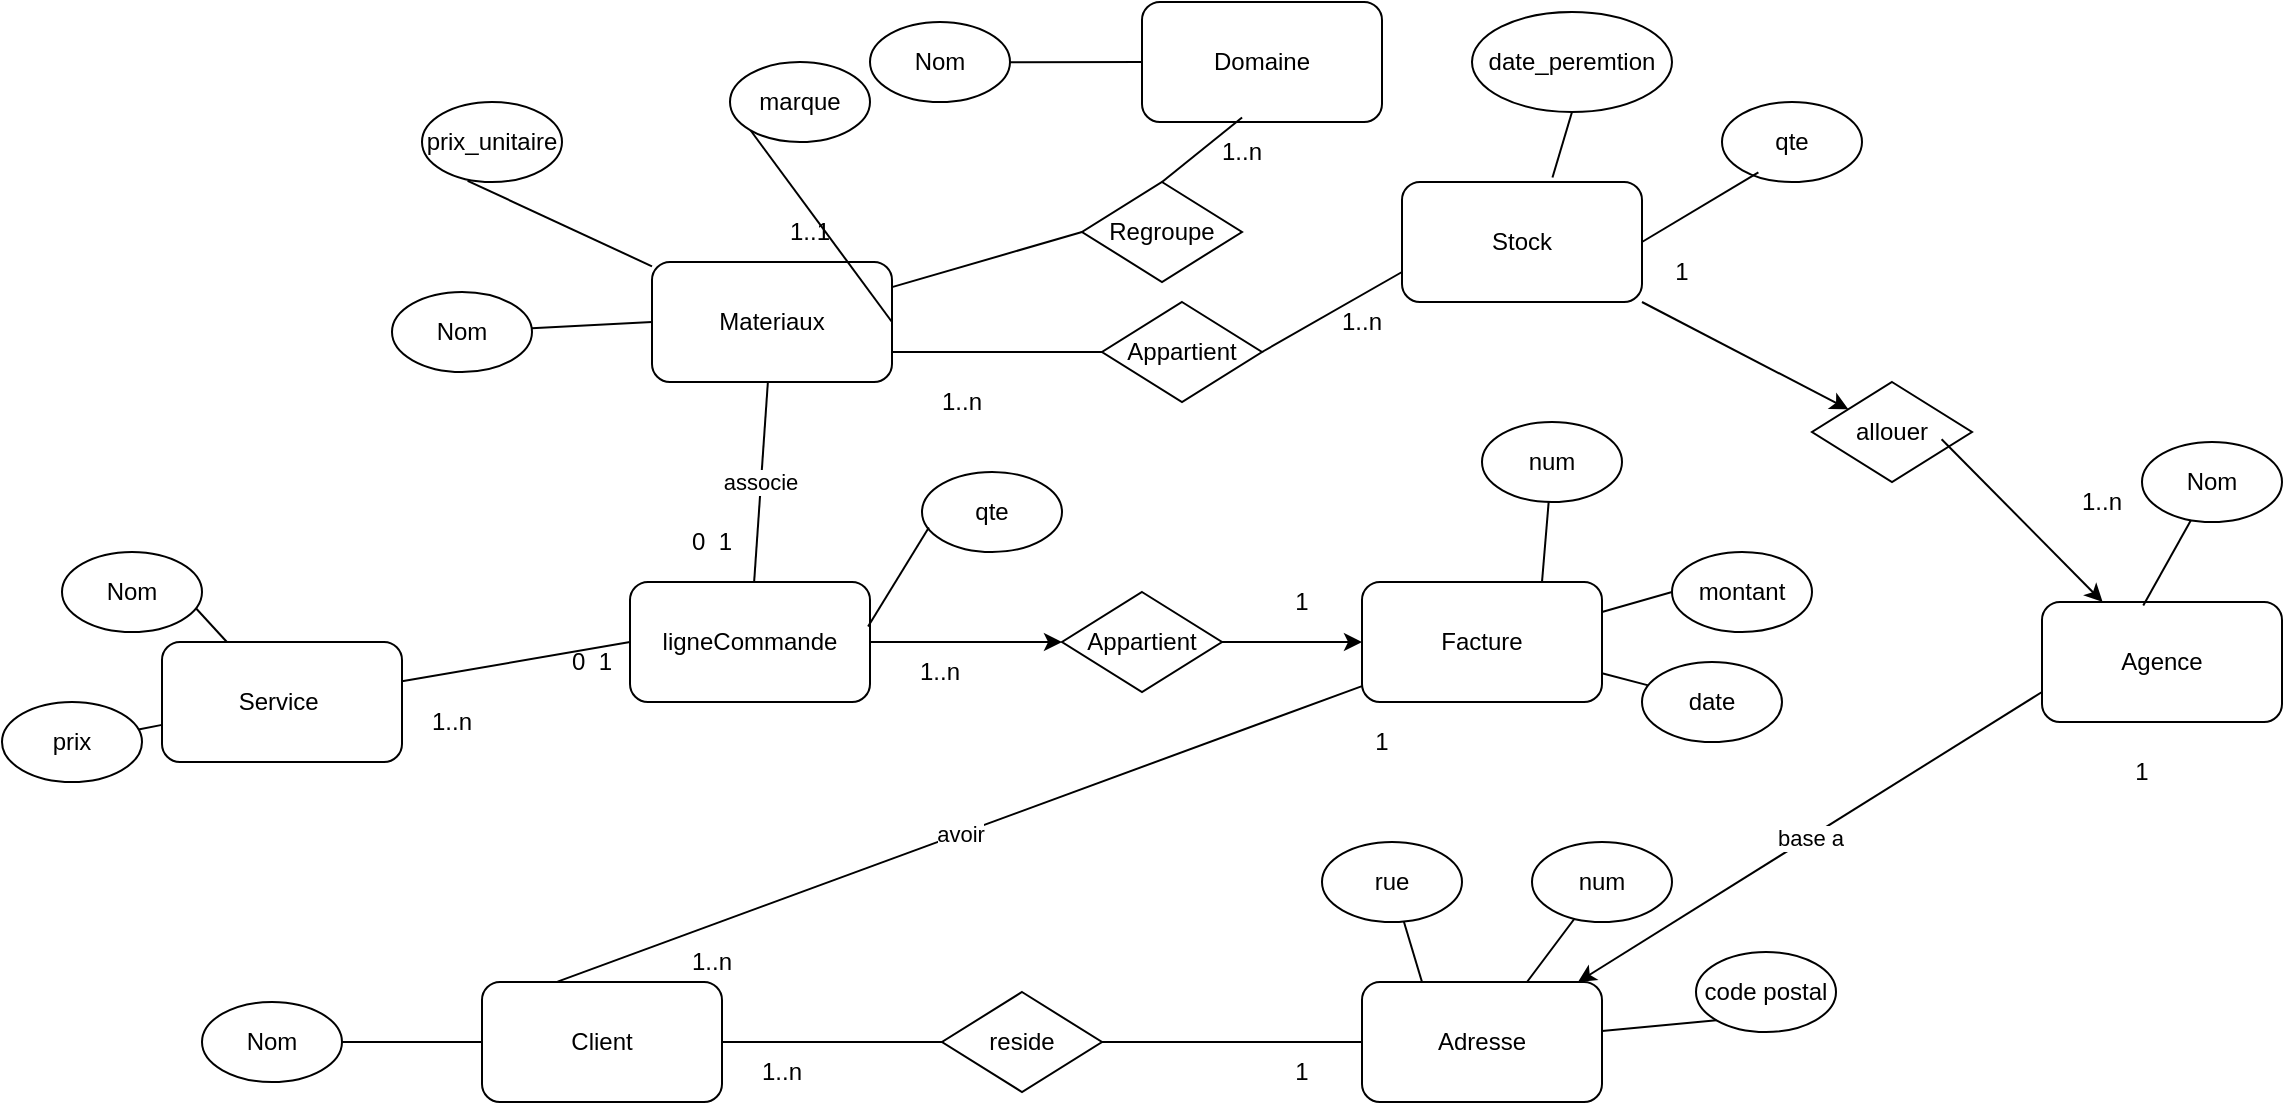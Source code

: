 <mxfile version="24.4.8" type="device" pages="2">
  <diagram name="modele_conceptuel" id="54ZJzNxn2xo4FcH_lplI">
    <mxGraphModel dx="1863" dy="702" grid="1" gridSize="10" guides="1" tooltips="1" connect="1" arrows="1" fold="1" page="1" pageScale="1" pageWidth="827" pageHeight="1169" math="0" shadow="0">
      <root>
        <mxCell id="0" />
        <mxCell id="1" parent="0" />
        <mxCell id="7poxIyf2UmIGUxsGuCPi-1" value="Materiaux" style="rounded=1;whiteSpace=wrap;html=1;" vertex="1" parent="1">
          <mxGeometry x="305" y="180" width="120" height="60" as="geometry" />
        </mxCell>
        <mxCell id="7poxIyf2UmIGUxsGuCPi-2" value="Nom" style="ellipse;whiteSpace=wrap;html=1;" vertex="1" parent="1">
          <mxGeometry x="175" y="195" width="70" height="40" as="geometry" />
        </mxCell>
        <mxCell id="7poxIyf2UmIGUxsGuCPi-4" value="prix_unitaire" style="ellipse;whiteSpace=wrap;html=1;" vertex="1" parent="1">
          <mxGeometry x="190" y="100" width="70" height="40" as="geometry" />
        </mxCell>
        <mxCell id="7poxIyf2UmIGUxsGuCPi-6" value="" style="endArrow=none;html=1;rounded=0;entryX=0;entryY=0.5;entryDx=0;entryDy=0;" edge="1" parent="1" source="7poxIyf2UmIGUxsGuCPi-2" target="7poxIyf2UmIGUxsGuCPi-1">
          <mxGeometry width="50" height="50" relative="1" as="geometry">
            <mxPoint x="345" y="240" as="sourcePoint" />
            <mxPoint x="395" y="190" as="targetPoint" />
          </mxGeometry>
        </mxCell>
        <mxCell id="7poxIyf2UmIGUxsGuCPi-8" value="" style="endArrow=none;html=1;rounded=0;exitX=0.326;exitY=0.985;exitDx=0;exitDy=0;exitPerimeter=0;" edge="1" parent="1" source="7poxIyf2UmIGUxsGuCPi-4" target="7poxIyf2UmIGUxsGuCPi-1">
          <mxGeometry width="50" height="50" relative="1" as="geometry">
            <mxPoint x="292" y="206" as="sourcePoint" />
            <mxPoint x="325" y="230" as="targetPoint" />
          </mxGeometry>
        </mxCell>
        <mxCell id="7poxIyf2UmIGUxsGuCPi-9" value="" style="endArrow=none;html=1;rounded=0;exitX=0;exitY=0.5;exitDx=0;exitDy=0;" edge="1" parent="1" source="7poxIyf2UmIGUxsGuCPi-24" target="7poxIyf2UmIGUxsGuCPi-1">
          <mxGeometry width="50" height="50" relative="1" as="geometry">
            <mxPoint x="527" y="150" as="sourcePoint" />
            <mxPoint x="357" y="330" as="targetPoint" />
          </mxGeometry>
        </mxCell>
        <mxCell id="7poxIyf2UmIGUxsGuCPi-10" value="marque" style="ellipse;whiteSpace=wrap;html=1;" vertex="1" parent="1">
          <mxGeometry x="344" y="80" width="70" height="40" as="geometry" />
        </mxCell>
        <mxCell id="7poxIyf2UmIGUxsGuCPi-11" value="" style="endArrow=none;html=1;rounded=0;entryX=0;entryY=1;entryDx=0;entryDy=0;exitX=1;exitY=0.5;exitDx=0;exitDy=0;" edge="1" parent="1" source="7poxIyf2UmIGUxsGuCPi-1" target="7poxIyf2UmIGUxsGuCPi-10">
          <mxGeometry width="50" height="50" relative="1" as="geometry">
            <mxPoint x="367" y="330" as="sourcePoint" />
            <mxPoint x="417" y="280" as="targetPoint" />
          </mxGeometry>
        </mxCell>
        <mxCell id="7poxIyf2UmIGUxsGuCPi-12" value="Stock" style="rounded=1;whiteSpace=wrap;html=1;" vertex="1" parent="1">
          <mxGeometry x="680" y="140" width="120" height="60" as="geometry" />
        </mxCell>
        <mxCell id="7poxIyf2UmIGUxsGuCPi-13" value="date_peremtion" style="ellipse;whiteSpace=wrap;html=1;" vertex="1" parent="1">
          <mxGeometry x="715" y="55" width="100" height="50" as="geometry" />
        </mxCell>
        <mxCell id="7poxIyf2UmIGUxsGuCPi-14" value="" style="endArrow=none;html=1;rounded=0;entryX=0.5;entryY=1;entryDx=0;entryDy=0;exitX=0.627;exitY=-0.037;exitDx=0;exitDy=0;exitPerimeter=0;" edge="1" parent="1" source="7poxIyf2UmIGUxsGuCPi-12" target="7poxIyf2UmIGUxsGuCPi-13">
          <mxGeometry width="50" height="50" relative="1" as="geometry">
            <mxPoint x="367" y="330" as="sourcePoint" />
            <mxPoint x="417" y="280" as="targetPoint" />
          </mxGeometry>
        </mxCell>
        <mxCell id="7poxIyf2UmIGUxsGuCPi-15" value="Appartient" style="rhombus;whiteSpace=wrap;html=1;" vertex="1" parent="1">
          <mxGeometry x="530" y="200" width="80" height="50" as="geometry" />
        </mxCell>
        <mxCell id="7poxIyf2UmIGUxsGuCPi-16" value="" style="endArrow=none;html=1;rounded=0;entryX=0;entryY=0.5;entryDx=0;entryDy=0;exitX=1;exitY=0.75;exitDx=0;exitDy=0;" edge="1" parent="1" source="7poxIyf2UmIGUxsGuCPi-1" target="7poxIyf2UmIGUxsGuCPi-15">
          <mxGeometry width="50" height="50" relative="1" as="geometry">
            <mxPoint x="487" y="350" as="sourcePoint" />
            <mxPoint x="417" y="280" as="targetPoint" />
          </mxGeometry>
        </mxCell>
        <mxCell id="7poxIyf2UmIGUxsGuCPi-17" value="" style="endArrow=none;html=1;rounded=0;entryX=0;entryY=0.75;entryDx=0;entryDy=0;exitX=1;exitY=0.5;exitDx=0;exitDy=0;" edge="1" parent="1" source="7poxIyf2UmIGUxsGuCPi-15" target="7poxIyf2UmIGUxsGuCPi-12">
          <mxGeometry width="50" height="50" relative="1" as="geometry">
            <mxPoint x="367" y="330" as="sourcePoint" />
            <mxPoint x="417" y="280" as="targetPoint" />
          </mxGeometry>
        </mxCell>
        <mxCell id="7poxIyf2UmIGUxsGuCPi-18" value="1..n" style="text;html=1;align=center;verticalAlign=middle;whiteSpace=wrap;rounded=0;" vertex="1" parent="1">
          <mxGeometry x="630" y="195" width="60" height="30" as="geometry" />
        </mxCell>
        <mxCell id="7poxIyf2UmIGUxsGuCPi-19" value="1..n" style="text;html=1;align=center;verticalAlign=middle;whiteSpace=wrap;rounded=0;" vertex="1" parent="1">
          <mxGeometry x="430" y="235" width="60" height="30" as="geometry" />
        </mxCell>
        <mxCell id="7poxIyf2UmIGUxsGuCPi-21" value="Domaine" style="rounded=1;whiteSpace=wrap;html=1;" vertex="1" parent="1">
          <mxGeometry x="550" y="50" width="120" height="60" as="geometry" />
        </mxCell>
        <mxCell id="7poxIyf2UmIGUxsGuCPi-22" value="Nom" style="ellipse;whiteSpace=wrap;html=1;" vertex="1" parent="1">
          <mxGeometry x="414" y="60" width="70" height="40" as="geometry" />
        </mxCell>
        <mxCell id="7poxIyf2UmIGUxsGuCPi-23" value="" style="endArrow=none;html=1;rounded=0;entryX=0;entryY=0.5;entryDx=0;entryDy=0;" edge="1" parent="1" source="7poxIyf2UmIGUxsGuCPi-22" target="7poxIyf2UmIGUxsGuCPi-21">
          <mxGeometry width="50" height="50" relative="1" as="geometry">
            <mxPoint x="390" y="390" as="sourcePoint" />
            <mxPoint x="440" y="340" as="targetPoint" />
          </mxGeometry>
        </mxCell>
        <mxCell id="7poxIyf2UmIGUxsGuCPi-24" value="Regroupe" style="rhombus;whiteSpace=wrap;html=1;" vertex="1" parent="1">
          <mxGeometry x="520" y="140" width="80" height="50" as="geometry" />
        </mxCell>
        <mxCell id="7poxIyf2UmIGUxsGuCPi-25" value="" style="endArrow=none;html=1;rounded=0;entryX=0.417;entryY=0.963;entryDx=0;entryDy=0;exitX=0.5;exitY=0;exitDx=0;exitDy=0;entryPerimeter=0;" edge="1" parent="1" source="7poxIyf2UmIGUxsGuCPi-24" target="7poxIyf2UmIGUxsGuCPi-21">
          <mxGeometry width="50" height="50" relative="1" as="geometry">
            <mxPoint x="650" y="375" as="sourcePoint" />
            <mxPoint x="730" y="375" as="targetPoint" />
          </mxGeometry>
        </mxCell>
        <mxCell id="7poxIyf2UmIGUxsGuCPi-28" value="1..n" style="text;html=1;align=center;verticalAlign=middle;whiteSpace=wrap;rounded=0;" vertex="1" parent="1">
          <mxGeometry x="570" y="110" width="60" height="30" as="geometry" />
        </mxCell>
        <mxCell id="7poxIyf2UmIGUxsGuCPi-29" value="1..1" style="text;html=1;align=center;verticalAlign=middle;whiteSpace=wrap;rounded=0;" vertex="1" parent="1">
          <mxGeometry x="353.5" y="150" width="60" height="30" as="geometry" />
        </mxCell>
        <mxCell id="7poxIyf2UmIGUxsGuCPi-30" value="Client" style="rounded=1;whiteSpace=wrap;html=1;" vertex="1" parent="1">
          <mxGeometry x="220" y="540" width="120" height="60" as="geometry" />
        </mxCell>
        <mxCell id="7poxIyf2UmIGUxsGuCPi-31" value="Nom" style="ellipse;whiteSpace=wrap;html=1;" vertex="1" parent="1">
          <mxGeometry x="80" y="550" width="70" height="40" as="geometry" />
        </mxCell>
        <mxCell id="7poxIyf2UmIGUxsGuCPi-32" value="" style="endArrow=none;html=1;rounded=0;exitX=1;exitY=0.5;exitDx=0;exitDy=0;" edge="1" parent="1" source="7poxIyf2UmIGUxsGuCPi-31" target="7poxIyf2UmIGUxsGuCPi-30">
          <mxGeometry width="50" height="50" relative="1" as="geometry">
            <mxPoint x="390" y="390" as="sourcePoint" />
            <mxPoint x="440" y="340" as="targetPoint" />
          </mxGeometry>
        </mxCell>
        <mxCell id="7poxIyf2UmIGUxsGuCPi-35" value="Adresse" style="rounded=1;whiteSpace=wrap;html=1;" vertex="1" parent="1">
          <mxGeometry x="660" y="540" width="120" height="60" as="geometry" />
        </mxCell>
        <mxCell id="7poxIyf2UmIGUxsGuCPi-36" value="reside" style="rhombus;whiteSpace=wrap;html=1;" vertex="1" parent="1">
          <mxGeometry x="450" y="545" width="80" height="50" as="geometry" />
        </mxCell>
        <mxCell id="7poxIyf2UmIGUxsGuCPi-37" value="" style="endArrow=none;html=1;rounded=0;exitX=0;exitY=0.5;exitDx=0;exitDy=0;entryX=1;entryY=0.5;entryDx=0;entryDy=0;" edge="1" parent="1" source="7poxIyf2UmIGUxsGuCPi-36" target="7poxIyf2UmIGUxsGuCPi-30">
          <mxGeometry width="50" height="50" relative="1" as="geometry">
            <mxPoint x="560" y="220" as="sourcePoint" />
            <mxPoint x="448" y="340" as="targetPoint" />
          </mxGeometry>
        </mxCell>
        <mxCell id="7poxIyf2UmIGUxsGuCPi-38" value="" style="endArrow=none;html=1;rounded=0;exitX=0;exitY=0.5;exitDx=0;exitDy=0;entryX=1;entryY=0.5;entryDx=0;entryDy=0;" edge="1" parent="1" source="7poxIyf2UmIGUxsGuCPi-35" target="7poxIyf2UmIGUxsGuCPi-36">
          <mxGeometry width="50" height="50" relative="1" as="geometry">
            <mxPoint x="470" y="585" as="sourcePoint" />
            <mxPoint x="590" y="530" as="targetPoint" />
          </mxGeometry>
        </mxCell>
        <mxCell id="7poxIyf2UmIGUxsGuCPi-39" value="1..n" style="text;html=1;align=center;verticalAlign=middle;whiteSpace=wrap;rounded=0;" vertex="1" parent="1">
          <mxGeometry x="340" y="570" width="60" height="30" as="geometry" />
        </mxCell>
        <mxCell id="7poxIyf2UmIGUxsGuCPi-41" value="1" style="text;html=1;align=center;verticalAlign=middle;whiteSpace=wrap;rounded=0;" vertex="1" parent="1">
          <mxGeometry x="600" y="570" width="60" height="30" as="geometry" />
        </mxCell>
        <mxCell id="7poxIyf2UmIGUxsGuCPi-42" value="rue" style="ellipse;whiteSpace=wrap;html=1;" vertex="1" parent="1">
          <mxGeometry x="640" y="470" width="70" height="40" as="geometry" />
        </mxCell>
        <mxCell id="7poxIyf2UmIGUxsGuCPi-43" value="num" style="ellipse;whiteSpace=wrap;html=1;" vertex="1" parent="1">
          <mxGeometry x="745" y="470" width="70" height="40" as="geometry" />
        </mxCell>
        <mxCell id="7poxIyf2UmIGUxsGuCPi-44" value="" style="endArrow=none;html=1;rounded=0;exitX=0.25;exitY=0;exitDx=0;exitDy=0;" edge="1" parent="1" source="7poxIyf2UmIGUxsGuCPi-35" target="7poxIyf2UmIGUxsGuCPi-42">
          <mxGeometry width="50" height="50" relative="1" as="geometry">
            <mxPoint x="390" y="390" as="sourcePoint" />
            <mxPoint x="440" y="340" as="targetPoint" />
          </mxGeometry>
        </mxCell>
        <mxCell id="7poxIyf2UmIGUxsGuCPi-45" value="" style="endArrow=none;html=1;rounded=0;" edge="1" parent="1" source="7poxIyf2UmIGUxsGuCPi-35" target="7poxIyf2UmIGUxsGuCPi-43">
          <mxGeometry width="50" height="50" relative="1" as="geometry">
            <mxPoint x="700" y="550" as="sourcePoint" />
            <mxPoint x="691" y="520" as="targetPoint" />
          </mxGeometry>
        </mxCell>
        <mxCell id="7poxIyf2UmIGUxsGuCPi-46" value="code postal" style="ellipse;whiteSpace=wrap;html=1;" vertex="1" parent="1">
          <mxGeometry x="827" y="525" width="70" height="40" as="geometry" />
        </mxCell>
        <mxCell id="7poxIyf2UmIGUxsGuCPi-47" value="" style="endArrow=none;html=1;rounded=0;exitX=0;exitY=1;exitDx=0;exitDy=0;" edge="1" parent="1" source="7poxIyf2UmIGUxsGuCPi-46" target="7poxIyf2UmIGUxsGuCPi-35">
          <mxGeometry width="50" height="50" relative="1" as="geometry">
            <mxPoint x="390" y="390" as="sourcePoint" />
            <mxPoint x="440" y="340" as="targetPoint" />
          </mxGeometry>
        </mxCell>
        <mxCell id="7poxIyf2UmIGUxsGuCPi-48" value="Service&amp;nbsp;" style="rounded=1;whiteSpace=wrap;html=1;" vertex="1" parent="1">
          <mxGeometry x="60" y="370" width="120" height="60" as="geometry" />
        </mxCell>
        <mxCell id="7poxIyf2UmIGUxsGuCPi-49" value="Nom" style="ellipse;whiteSpace=wrap;html=1;" vertex="1" parent="1">
          <mxGeometry x="10" y="325" width="70" height="40" as="geometry" />
        </mxCell>
        <mxCell id="7poxIyf2UmIGUxsGuCPi-50" value="" style="endArrow=none;html=1;rounded=0;exitX=0.96;exitY=0.71;exitDx=0;exitDy=0;exitPerimeter=0;" edge="1" parent="1" source="7poxIyf2UmIGUxsGuCPi-49" target="7poxIyf2UmIGUxsGuCPi-48">
          <mxGeometry width="50" height="50" relative="1" as="geometry">
            <mxPoint x="390" y="390" as="sourcePoint" />
            <mxPoint x="440" y="340" as="targetPoint" />
          </mxGeometry>
        </mxCell>
        <mxCell id="7poxIyf2UmIGUxsGuCPi-53" value="prix" style="ellipse;whiteSpace=wrap;html=1;" vertex="1" parent="1">
          <mxGeometry x="-20" y="400" width="70" height="40" as="geometry" />
        </mxCell>
        <mxCell id="7poxIyf2UmIGUxsGuCPi-54" value="" style="endArrow=none;html=1;rounded=0;" edge="1" parent="1" source="7poxIyf2UmIGUxsGuCPi-53" target="7poxIyf2UmIGUxsGuCPi-48">
          <mxGeometry width="50" height="50" relative="1" as="geometry">
            <mxPoint x="390" y="390" as="sourcePoint" />
            <mxPoint x="440" y="340" as="targetPoint" />
          </mxGeometry>
        </mxCell>
        <mxCell id="7poxIyf2UmIGUxsGuCPi-55" value="avoir" style="endArrow=none;html=1;rounded=0;exitX=0.315;exitY=-0.003;exitDx=0;exitDy=0;exitPerimeter=0;" edge="1" parent="1" source="7poxIyf2UmIGUxsGuCPi-30" target="7poxIyf2UmIGUxsGuCPi-70">
          <mxGeometry width="50" height="50" relative="1" as="geometry">
            <mxPoint x="390" y="390" as="sourcePoint" />
            <mxPoint x="440" y="340" as="targetPoint" />
          </mxGeometry>
        </mxCell>
        <mxCell id="7poxIyf2UmIGUxsGuCPi-56" value="1..n" style="text;html=1;align=center;verticalAlign=middle;whiteSpace=wrap;rounded=0;" vertex="1" parent="1">
          <mxGeometry x="175" y="395" width="60" height="30" as="geometry" />
        </mxCell>
        <mxCell id="7poxIyf2UmIGUxsGuCPi-59" value="1" style="text;html=1;align=center;verticalAlign=middle;whiteSpace=wrap;rounded=0;" vertex="1" parent="1">
          <mxGeometry x="640" y="405" width="60" height="30" as="geometry" />
        </mxCell>
        <mxCell id="7poxIyf2UmIGUxsGuCPi-60" value="ligneCommande" style="rounded=1;whiteSpace=wrap;html=1;" vertex="1" parent="1">
          <mxGeometry x="294" y="340" width="120" height="60" as="geometry" />
        </mxCell>
        <mxCell id="7poxIyf2UmIGUxsGuCPi-61" value="associe" style="endArrow=none;html=1;rounded=0;" edge="1" parent="1" source="7poxIyf2UmIGUxsGuCPi-60" target="7poxIyf2UmIGUxsGuCPi-1">
          <mxGeometry width="50" height="50" relative="1" as="geometry">
            <mxPoint x="390" y="390" as="sourcePoint" />
            <mxPoint x="440" y="340" as="targetPoint" />
          </mxGeometry>
        </mxCell>
        <mxCell id="7poxIyf2UmIGUxsGuCPi-62" value="" style="endArrow=none;html=1;rounded=0;entryX=0;entryY=0.5;entryDx=0;entryDy=0;" edge="1" parent="1" source="7poxIyf2UmIGUxsGuCPi-48" target="7poxIyf2UmIGUxsGuCPi-60">
          <mxGeometry width="50" height="50" relative="1" as="geometry">
            <mxPoint x="390" y="390" as="sourcePoint" />
            <mxPoint x="440" y="340" as="targetPoint" />
          </mxGeometry>
        </mxCell>
        <mxCell id="7poxIyf2UmIGUxsGuCPi-64" value="0&amp;nbsp; 1" style="text;html=1;align=center;verticalAlign=middle;whiteSpace=wrap;rounded=0;" vertex="1" parent="1">
          <mxGeometry x="245" y="365" width="60" height="30" as="geometry" />
        </mxCell>
        <mxCell id="7poxIyf2UmIGUxsGuCPi-65" value="0&amp;nbsp; 1" style="text;html=1;align=center;verticalAlign=middle;whiteSpace=wrap;rounded=0;" vertex="1" parent="1">
          <mxGeometry x="305" y="305" width="60" height="30" as="geometry" />
        </mxCell>
        <mxCell id="7poxIyf2UmIGUxsGuCPi-66" value="qte" style="ellipse;whiteSpace=wrap;html=1;" vertex="1" parent="1">
          <mxGeometry x="440" y="285" width="70" height="40" as="geometry" />
        </mxCell>
        <mxCell id="7poxIyf2UmIGUxsGuCPi-67" value="" style="endArrow=none;html=1;rounded=0;entryX=0.049;entryY=0.695;entryDx=0;entryDy=0;entryPerimeter=0;exitX=0.992;exitY=0.37;exitDx=0;exitDy=0;exitPerimeter=0;" edge="1" parent="1" source="7poxIyf2UmIGUxsGuCPi-60" target="7poxIyf2UmIGUxsGuCPi-66">
          <mxGeometry width="50" height="50" relative="1" as="geometry">
            <mxPoint x="480" y="420" as="sourcePoint" />
            <mxPoint x="440" y="340" as="targetPoint" />
          </mxGeometry>
        </mxCell>
        <mxCell id="7poxIyf2UmIGUxsGuCPi-68" value="qte" style="ellipse;whiteSpace=wrap;html=1;" vertex="1" parent="1">
          <mxGeometry x="840" y="100" width="70" height="40" as="geometry" />
        </mxCell>
        <mxCell id="7poxIyf2UmIGUxsGuCPi-69" value="" style="endArrow=none;html=1;rounded=0;entryX=0.26;entryY=0.88;entryDx=0;entryDy=0;entryPerimeter=0;exitX=1;exitY=0.5;exitDx=0;exitDy=0;" edge="1" parent="1" source="7poxIyf2UmIGUxsGuCPi-12" target="7poxIyf2UmIGUxsGuCPi-68">
          <mxGeometry width="50" height="50" relative="1" as="geometry">
            <mxPoint x="850" y="280" as="sourcePoint" />
            <mxPoint x="440" y="340" as="targetPoint" />
          </mxGeometry>
        </mxCell>
        <mxCell id="7poxIyf2UmIGUxsGuCPi-70" value="Facture" style="rounded=1;whiteSpace=wrap;html=1;" vertex="1" parent="1">
          <mxGeometry x="660" y="340" width="120" height="60" as="geometry" />
        </mxCell>
        <mxCell id="7poxIyf2UmIGUxsGuCPi-74" style="edgeStyle=orthogonalEdgeStyle;rounded=0;orthogonalLoop=1;jettySize=auto;html=1;" edge="1" parent="1" source="7poxIyf2UmIGUxsGuCPi-71" target="7poxIyf2UmIGUxsGuCPi-70">
          <mxGeometry relative="1" as="geometry" />
        </mxCell>
        <mxCell id="7poxIyf2UmIGUxsGuCPi-71" value="Appartient" style="rhombus;whiteSpace=wrap;html=1;" vertex="1" parent="1">
          <mxGeometry x="510" y="345" width="80" height="50" as="geometry" />
        </mxCell>
        <mxCell id="7poxIyf2UmIGUxsGuCPi-73" value="" style="endArrow=classic;html=1;rounded=0;exitX=1;exitY=0.5;exitDx=0;exitDy=0;" edge="1" parent="1" source="7poxIyf2UmIGUxsGuCPi-60" target="7poxIyf2UmIGUxsGuCPi-71">
          <mxGeometry width="50" height="50" relative="1" as="geometry">
            <mxPoint x="390" y="390" as="sourcePoint" />
            <mxPoint x="440" y="340" as="targetPoint" />
          </mxGeometry>
        </mxCell>
        <mxCell id="7poxIyf2UmIGUxsGuCPi-75" value="1..n" style="text;html=1;align=center;verticalAlign=middle;whiteSpace=wrap;rounded=0;" vertex="1" parent="1">
          <mxGeometry x="419" y="370" width="60" height="30" as="geometry" />
        </mxCell>
        <mxCell id="7poxIyf2UmIGUxsGuCPi-77" value="1" style="text;html=1;align=center;verticalAlign=middle;whiteSpace=wrap;rounded=0;" vertex="1" parent="1">
          <mxGeometry x="600" y="335" width="60" height="30" as="geometry" />
        </mxCell>
        <mxCell id="7poxIyf2UmIGUxsGuCPi-78" value="1..n" style="text;html=1;align=center;verticalAlign=middle;whiteSpace=wrap;rounded=0;" vertex="1" parent="1">
          <mxGeometry x="305" y="515" width="60" height="30" as="geometry" />
        </mxCell>
        <mxCell id="7poxIyf2UmIGUxsGuCPi-81" value="date" style="ellipse;whiteSpace=wrap;html=1;" vertex="1" parent="1">
          <mxGeometry x="800" y="380" width="70" height="40" as="geometry" />
        </mxCell>
        <mxCell id="7poxIyf2UmIGUxsGuCPi-82" value="" style="endArrow=none;html=1;rounded=0;" edge="1" parent="1" source="7poxIyf2UmIGUxsGuCPi-70" target="7poxIyf2UmIGUxsGuCPi-81">
          <mxGeometry width="50" height="50" relative="1" as="geometry">
            <mxPoint x="390" y="390" as="sourcePoint" />
            <mxPoint x="440" y="340" as="targetPoint" />
          </mxGeometry>
        </mxCell>
        <mxCell id="7poxIyf2UmIGUxsGuCPi-83" value="montant" style="ellipse;whiteSpace=wrap;html=1;" vertex="1" parent="1">
          <mxGeometry x="815" y="325" width="70" height="40" as="geometry" />
        </mxCell>
        <mxCell id="7poxIyf2UmIGUxsGuCPi-84" value="" style="endArrow=none;html=1;rounded=0;entryX=0;entryY=0.5;entryDx=0;entryDy=0;exitX=1;exitY=0.25;exitDx=0;exitDy=0;" edge="1" parent="1" source="7poxIyf2UmIGUxsGuCPi-70" target="7poxIyf2UmIGUxsGuCPi-83">
          <mxGeometry width="50" height="50" relative="1" as="geometry">
            <mxPoint x="390" y="390" as="sourcePoint" />
            <mxPoint x="440" y="340" as="targetPoint" />
          </mxGeometry>
        </mxCell>
        <mxCell id="7poxIyf2UmIGUxsGuCPi-85" value="num" style="ellipse;whiteSpace=wrap;html=1;" vertex="1" parent="1">
          <mxGeometry x="720" y="260" width="70" height="40" as="geometry" />
        </mxCell>
        <mxCell id="7poxIyf2UmIGUxsGuCPi-86" value="" style="endArrow=none;html=1;rounded=0;exitX=0.75;exitY=0;exitDx=0;exitDy=0;" edge="1" parent="1" source="7poxIyf2UmIGUxsGuCPi-70" target="7poxIyf2UmIGUxsGuCPi-85">
          <mxGeometry width="50" height="50" relative="1" as="geometry">
            <mxPoint x="390" y="390" as="sourcePoint" />
            <mxPoint x="440" y="340" as="targetPoint" />
          </mxGeometry>
        </mxCell>
        <mxCell id="7poxIyf2UmIGUxsGuCPi-88" value="Agence" style="rounded=1;whiteSpace=wrap;html=1;" vertex="1" parent="1">
          <mxGeometry x="1000" y="350" width="120" height="60" as="geometry" />
        </mxCell>
        <mxCell id="7poxIyf2UmIGUxsGuCPi-90" value="base a" style="endArrow=classic;html=1;rounded=0;exitX=0;exitY=0.75;exitDx=0;exitDy=0;" edge="1" parent="1" source="7poxIyf2UmIGUxsGuCPi-88" target="7poxIyf2UmIGUxsGuCPi-35">
          <mxGeometry width="50" height="50" relative="1" as="geometry">
            <mxPoint x="660" y="390" as="sourcePoint" />
            <mxPoint x="710" y="340" as="targetPoint" />
          </mxGeometry>
        </mxCell>
        <mxCell id="7poxIyf2UmIGUxsGuCPi-92" value="Nom" style="ellipse;whiteSpace=wrap;html=1;" vertex="1" parent="1">
          <mxGeometry x="1050" y="270" width="70" height="40" as="geometry" />
        </mxCell>
        <mxCell id="7poxIyf2UmIGUxsGuCPi-93" value="" style="endArrow=none;html=1;rounded=0;exitX=0.422;exitY=0.03;exitDx=0;exitDy=0;exitPerimeter=0;" edge="1" parent="1" source="7poxIyf2UmIGUxsGuCPi-88" target="7poxIyf2UmIGUxsGuCPi-92">
          <mxGeometry width="50" height="50" relative="1" as="geometry">
            <mxPoint x="660" y="390" as="sourcePoint" />
            <mxPoint x="710" y="340" as="targetPoint" />
          </mxGeometry>
        </mxCell>
        <mxCell id="7poxIyf2UmIGUxsGuCPi-96" value="allouer" style="rhombus;whiteSpace=wrap;html=1;" vertex="1" parent="1">
          <mxGeometry x="885" y="240" width="80" height="50" as="geometry" />
        </mxCell>
        <mxCell id="7poxIyf2UmIGUxsGuCPi-97" value="" style="endArrow=classic;html=1;rounded=0;exitX=1;exitY=1;exitDx=0;exitDy=0;" edge="1" parent="1" source="7poxIyf2UmIGUxsGuCPi-12" target="7poxIyf2UmIGUxsGuCPi-96">
          <mxGeometry width="50" height="50" relative="1" as="geometry">
            <mxPoint x="920" y="202.5" as="sourcePoint" />
            <mxPoint x="710" y="340" as="targetPoint" />
          </mxGeometry>
        </mxCell>
        <mxCell id="7poxIyf2UmIGUxsGuCPi-98" value="" style="endArrow=classic;html=1;rounded=0;exitX=0.81;exitY=0.572;exitDx=0;exitDy=0;exitPerimeter=0;" edge="1" parent="1" source="7poxIyf2UmIGUxsGuCPi-96" target="7poxIyf2UmIGUxsGuCPi-88">
          <mxGeometry width="50" height="50" relative="1" as="geometry">
            <mxPoint x="810" y="195" as="sourcePoint" />
            <mxPoint x="915" y="262" as="targetPoint" />
          </mxGeometry>
        </mxCell>
        <mxCell id="7poxIyf2UmIGUxsGuCPi-99" value="1" style="text;html=1;align=center;verticalAlign=middle;whiteSpace=wrap;rounded=0;" vertex="1" parent="1">
          <mxGeometry x="790" y="170" width="60" height="30" as="geometry" />
        </mxCell>
        <mxCell id="7poxIyf2UmIGUxsGuCPi-102" value="1..n" style="text;html=1;align=center;verticalAlign=middle;whiteSpace=wrap;rounded=0;" vertex="1" parent="1">
          <mxGeometry x="1000" y="285" width="60" height="30" as="geometry" />
        </mxCell>
        <mxCell id="xKOQ72dtZkj5K6S9XAUt-2" value="1" style="text;html=1;align=center;verticalAlign=middle;whiteSpace=wrap;rounded=0;" vertex="1" parent="1">
          <mxGeometry x="1020" y="420" width="60" height="30" as="geometry" />
        </mxCell>
      </root>
    </mxGraphModel>
  </diagram>
  <diagram id="itW24Mx2yNfMBOP3lf0S" name="modele relationnel">
    <mxGraphModel dx="1036" dy="702" grid="1" gridSize="10" guides="1" tooltips="1" connect="1" arrows="1" fold="1" page="1" pageScale="1" pageWidth="827" pageHeight="1169" math="0" shadow="0">
      <root>
        <mxCell id="0" />
        <mxCell id="1" parent="0" />
        <mxCell id="uGGkD6KT7Fxk3A0ZGHZd-1" value="Materiau" style="swimlane;fontStyle=0;childLayout=stackLayout;horizontal=1;startSize=26;fillColor=none;horizontalStack=0;resizeParent=1;resizeParentMax=0;resizeLast=0;collapsible=1;marginBottom=0;whiteSpace=wrap;html=1;" vertex="1" parent="1">
          <mxGeometry x="90" y="140" width="140" height="156" as="geometry" />
        </mxCell>
        <mxCell id="uGGkD6KT7Fxk3A0ZGHZd-2" value="- marque" style="text;strokeColor=none;fillColor=none;align=left;verticalAlign=top;spacingLeft=4;spacingRight=4;overflow=hidden;rotatable=0;points=[[0,0.5],[1,0.5]];portConstraint=eastwest;whiteSpace=wrap;html=1;" vertex="1" parent="uGGkD6KT7Fxk3A0ZGHZd-1">
          <mxGeometry y="26" width="140" height="26" as="geometry" />
        </mxCell>
        <mxCell id="uGGkD6KT7Fxk3A0ZGHZd-3" value="- prix_unit" style="text;strokeColor=none;fillColor=none;align=left;verticalAlign=top;spacingLeft=4;spacingRight=4;overflow=hidden;rotatable=0;points=[[0,0.5],[1,0.5]];portConstraint=eastwest;whiteSpace=wrap;html=1;" vertex="1" parent="uGGkD6KT7Fxk3A0ZGHZd-1">
          <mxGeometry y="52" width="140" height="26" as="geometry" />
        </mxCell>
        <mxCell id="uGGkD6KT7Fxk3A0ZGHZd-4" value="- nom" style="text;strokeColor=none;fillColor=none;align=left;verticalAlign=top;spacingLeft=4;spacingRight=4;overflow=hidden;rotatable=0;points=[[0,0.5],[1,0.5]];portConstraint=eastwest;whiteSpace=wrap;html=1;" vertex="1" parent="uGGkD6KT7Fxk3A0ZGHZd-1">
          <mxGeometry y="78" width="140" height="26" as="geometry" />
        </mxCell>
        <mxCell id="UucZM403_9jA_y6Or-yL-1" value="fk_if_domain" style="text;strokeColor=none;fillColor=none;align=left;verticalAlign=top;spacingLeft=4;spacingRight=4;overflow=hidden;rotatable=0;points=[[0,0.5],[1,0.5]];portConstraint=eastwest;whiteSpace=wrap;html=1;" vertex="1" parent="uGGkD6KT7Fxk3A0ZGHZd-1">
          <mxGeometry y="104" width="140" height="26" as="geometry" />
        </mxCell>
        <mxCell id="b7OfD8MdMtrcwAsKHdK--1" value="&lt;b&gt;- id&lt;/b&gt;" style="text;strokeColor=none;fillColor=none;align=left;verticalAlign=top;spacingLeft=4;spacingRight=4;overflow=hidden;rotatable=0;points=[[0,0.5],[1,0.5]];portConstraint=eastwest;whiteSpace=wrap;html=1;" vertex="1" parent="uGGkD6KT7Fxk3A0ZGHZd-1">
          <mxGeometry y="130" width="140" height="26" as="geometry" />
        </mxCell>
        <mxCell id="rd-oSALZItwN8TMXSvQ0-1" value="Domaine" style="swimlane;fontStyle=0;childLayout=stackLayout;horizontal=1;startSize=26;fillColor=none;horizontalStack=0;resizeParent=1;resizeParentMax=0;resizeLast=0;collapsible=1;marginBottom=0;whiteSpace=wrap;html=1;" vertex="1" parent="1">
          <mxGeometry x="500" y="150" width="140" height="78" as="geometry" />
        </mxCell>
        <mxCell id="rd-oSALZItwN8TMXSvQ0-4" value="- nom" style="text;strokeColor=none;fillColor=none;align=left;verticalAlign=top;spacingLeft=4;spacingRight=4;overflow=hidden;rotatable=0;points=[[0,0.5],[1,0.5]];portConstraint=eastwest;whiteSpace=wrap;html=1;" vertex="1" parent="rd-oSALZItwN8TMXSvQ0-1">
          <mxGeometry y="26" width="140" height="26" as="geometry" />
        </mxCell>
        <mxCell id="b7OfD8MdMtrcwAsKHdK--2" value="&lt;b&gt;- id&lt;/b&gt;" style="text;strokeColor=none;fillColor=none;align=left;verticalAlign=top;spacingLeft=4;spacingRight=4;overflow=hidden;rotatable=0;points=[[0,0.5],[1,0.5]];portConstraint=eastwest;whiteSpace=wrap;html=1;" vertex="1" parent="rd-oSALZItwN8TMXSvQ0-1">
          <mxGeometry y="52" width="140" height="26" as="geometry" />
        </mxCell>
        <mxCell id="HmQlARfMhzC0X3QsgImP-1" value="Approvisionnement" style="swimlane;fontStyle=0;childLayout=stackLayout;horizontal=1;startSize=26;fillColor=none;horizontalStack=0;resizeParent=1;resizeParentMax=0;resizeLast=0;collapsible=1;marginBottom=0;whiteSpace=wrap;html=1;" vertex="1" parent="1">
          <mxGeometry x="300" y="140" width="140" height="130" as="geometry" />
        </mxCell>
        <mxCell id="HmQlARfMhzC0X3QsgImP-2" value="fk_stock_id" style="text;strokeColor=none;fillColor=none;align=left;verticalAlign=top;spacingLeft=4;spacingRight=4;overflow=hidden;rotatable=0;points=[[0,0.5],[1,0.5]];portConstraint=eastwest;whiteSpace=wrap;html=1;" vertex="1" parent="HmQlARfMhzC0X3QsgImP-1">
          <mxGeometry y="26" width="140" height="26" as="geometry" />
        </mxCell>
        <mxCell id="HmQlARfMhzC0X3QsgImP-4" value="fk_materiaux_id" style="text;strokeColor=none;fillColor=none;align=left;verticalAlign=top;spacingLeft=4;spacingRight=4;overflow=hidden;rotatable=0;points=[[0,0.5],[1,0.5]];portConstraint=eastwest;whiteSpace=wrap;html=1;" vertex="1" parent="HmQlARfMhzC0X3QsgImP-1">
          <mxGeometry y="52" width="140" height="26" as="geometry" />
        </mxCell>
        <mxCell id="_d4Fjj_1WN4ldfGU2BhG-1" value="qty" style="text;strokeColor=none;fillColor=none;align=left;verticalAlign=top;spacingLeft=4;spacingRight=4;overflow=hidden;rotatable=0;points=[[0,0.5],[1,0.5]];portConstraint=eastwest;whiteSpace=wrap;html=1;" vertex="1" parent="HmQlARfMhzC0X3QsgImP-1">
          <mxGeometry y="78" width="140" height="26" as="geometry" />
        </mxCell>
        <mxCell id="HmQlARfMhzC0X3QsgImP-3" value="&lt;b&gt;- id&lt;/b&gt;" style="text;strokeColor=none;fillColor=none;align=left;verticalAlign=top;spacingLeft=4;spacingRight=4;overflow=hidden;rotatable=0;points=[[0,0.5],[1,0.5]];portConstraint=eastwest;whiteSpace=wrap;html=1;" vertex="1" parent="HmQlARfMhzC0X3QsgImP-1">
          <mxGeometry y="104" width="140" height="26" as="geometry" />
        </mxCell>
        <mxCell id="Omkw3KTCSmaj1WqqYdP8-1" value="Stock" style="swimlane;fontStyle=0;childLayout=stackLayout;horizontal=1;startSize=26;fillColor=none;horizontalStack=0;resizeParent=1;resizeParentMax=0;resizeLast=0;collapsible=1;marginBottom=0;whiteSpace=wrap;html=1;" vertex="1" parent="1">
          <mxGeometry x="687" y="153" width="140" height="104" as="geometry" />
        </mxCell>
        <mxCell id="Omkw3KTCSmaj1WqqYdP8-2" value="- date_peremption" style="text;strokeColor=none;fillColor=none;align=left;verticalAlign=top;spacingLeft=4;spacingRight=4;overflow=hidden;rotatable=0;points=[[0,0.5],[1,0.5]];portConstraint=eastwest;whiteSpace=wrap;html=1;" vertex="1" parent="Omkw3KTCSmaj1WqqYdP8-1">
          <mxGeometry y="26" width="140" height="26" as="geometry" />
        </mxCell>
        <mxCell id="Omkw3KTCSmaj1WqqYdP8-4" value="qty" style="text;strokeColor=none;fillColor=none;align=left;verticalAlign=top;spacingLeft=4;spacingRight=4;overflow=hidden;rotatable=0;points=[[0,0.5],[1,0.5]];portConstraint=eastwest;whiteSpace=wrap;html=1;" vertex="1" parent="Omkw3KTCSmaj1WqqYdP8-1">
          <mxGeometry y="52" width="140" height="26" as="geometry" />
        </mxCell>
        <mxCell id="Omkw3KTCSmaj1WqqYdP8-3" value="&lt;b&gt;- id&lt;/b&gt;" style="text;strokeColor=none;fillColor=none;align=left;verticalAlign=top;spacingLeft=4;spacingRight=4;overflow=hidden;rotatable=0;points=[[0,0.5],[1,0.5]];portConstraint=eastwest;whiteSpace=wrap;html=1;" vertex="1" parent="Omkw3KTCSmaj1WqqYdP8-1">
          <mxGeometry y="78" width="140" height="26" as="geometry" />
        </mxCell>
      </root>
    </mxGraphModel>
  </diagram>
</mxfile>
